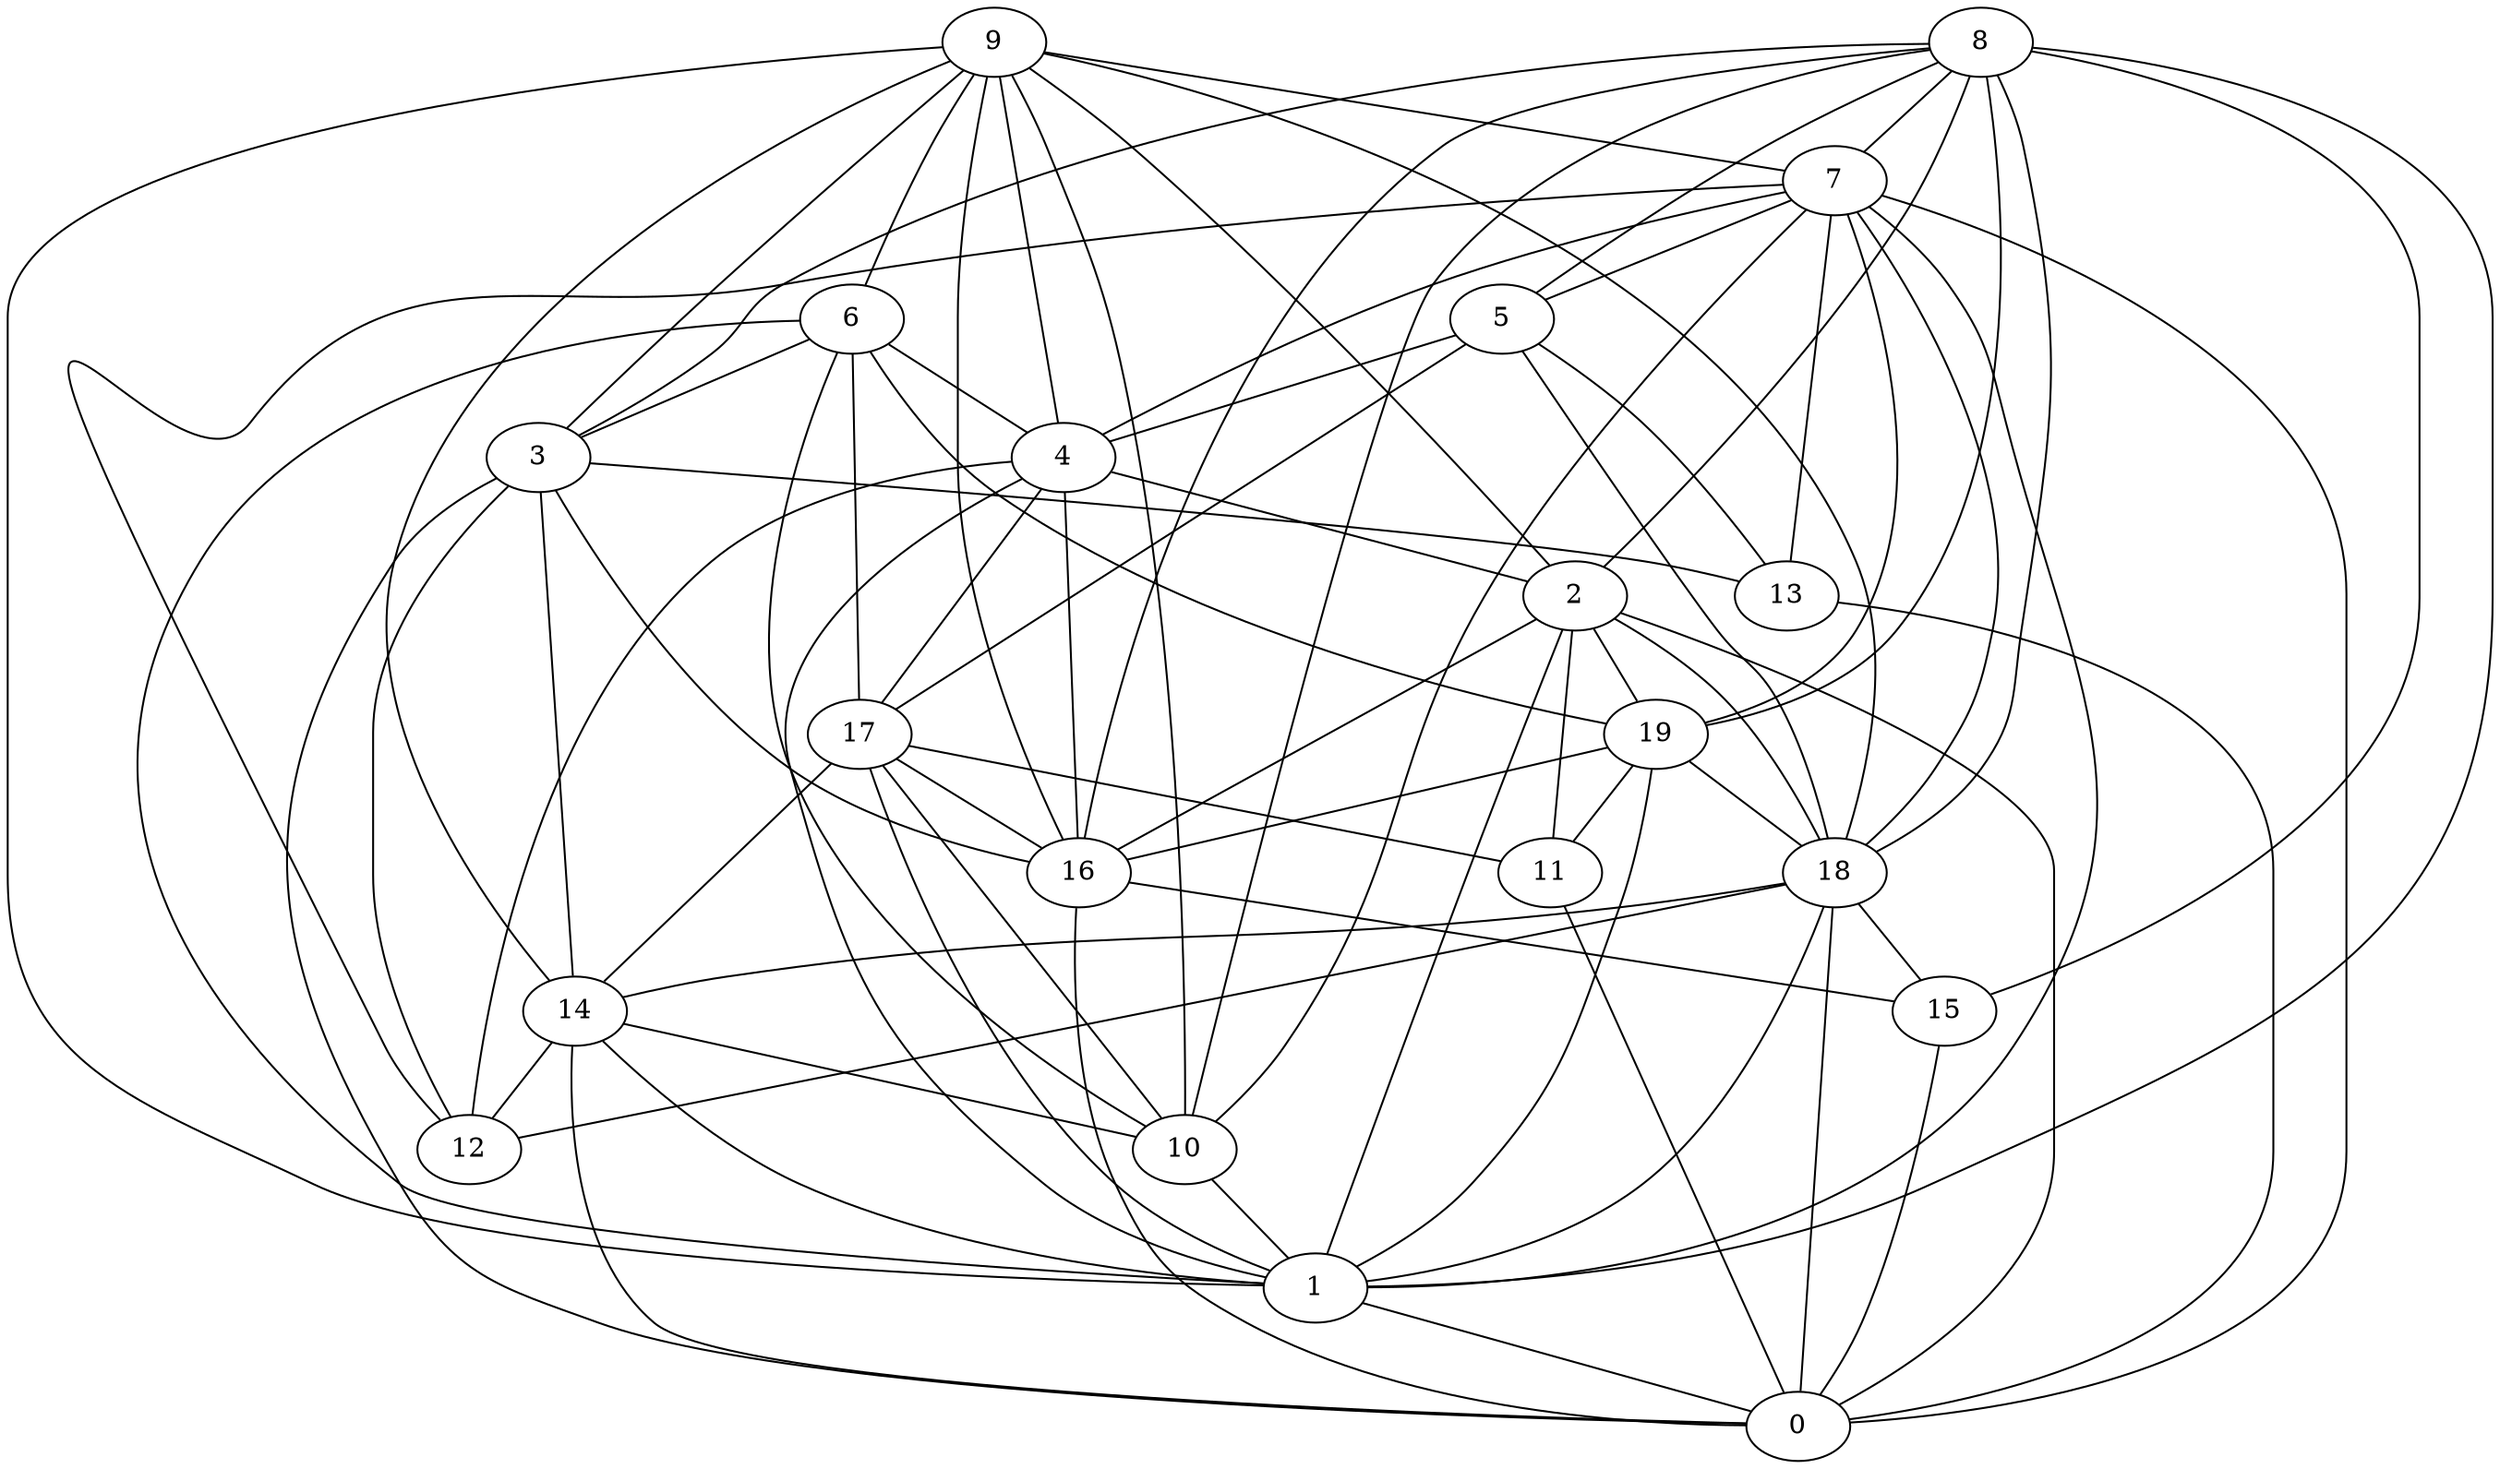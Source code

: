 digraph GG_graph {

subgraph G_graph {
edge [color = black]
"8" -> "16" [dir = none]
"8" -> "19" [dir = none]
"8" -> "5" [dir = none]
"8" -> "1" [dir = none]
"8" -> "3" [dir = none]
"8" -> "15" [dir = none]
"8" -> "7" [dir = none]
"13" -> "0" [dir = none]
"15" -> "0" [dir = none]
"3" -> "13" [dir = none]
"3" -> "0" [dir = none]
"3" -> "16" [dir = none]
"16" -> "0" [dir = none]
"16" -> "15" [dir = none]
"4" -> "16" [dir = none]
"4" -> "2" [dir = none]
"4" -> "17" [dir = none]
"4" -> "1" [dir = none]
"5" -> "17" [dir = none]
"5" -> "18" [dir = none]
"5" -> "13" [dir = none]
"7" -> "12" [dir = none]
"7" -> "10" [dir = none]
"7" -> "5" [dir = none]
"7" -> "1" [dir = none]
"7" -> "18" [dir = none]
"7" -> "4" [dir = none]
"17" -> "14" [dir = none]
"17" -> "10" [dir = none]
"17" -> "16" [dir = none]
"17" -> "11" [dir = none]
"1" -> "0" [dir = none]
"9" -> "14" [dir = none]
"9" -> "16" [dir = none]
"9" -> "7" [dir = none]
"9" -> "18" [dir = none]
"9" -> "3" [dir = none]
"9" -> "2" [dir = none]
"9" -> "6" [dir = none]
"9" -> "10" [dir = none]
"2" -> "16" [dir = none]
"2" -> "18" [dir = none]
"2" -> "19" [dir = none]
"19" -> "11" [dir = none]
"19" -> "18" [dir = none]
"6" -> "19" [dir = none]
"6" -> "4" [dir = none]
"6" -> "1" [dir = none]
"6" -> "17" [dir = none]
"14" -> "10" [dir = none]
"14" -> "12" [dir = none]
"18" -> "15" [dir = none]
"18" -> "0" [dir = none]
"18" -> "1" [dir = none]
"18" -> "12" [dir = none]
"18" -> "14" [dir = none]
"11" -> "0" [dir = none]
"14" -> "1" [dir = none]
"2" -> "1" [dir = none]
"5" -> "4" [dir = none]
"3" -> "14" [dir = none]
"10" -> "1" [dir = none]
"19" -> "1" [dir = none]
"2" -> "11" [dir = none]
"8" -> "18" [dir = none]
"2" -> "0" [dir = none]
"14" -> "0" [dir = none]
"3" -> "12" [dir = none]
"7" -> "0" [dir = none]
"8" -> "10" [dir = none]
"9" -> "1" [dir = none]
"6" -> "3" [dir = none]
"7" -> "19" [dir = none]
"8" -> "2" [dir = none]
"17" -> "1" [dir = none]
"19" -> "16" [dir = none]
"7" -> "13" [dir = none]
"4" -> "12" [dir = none]
"6" -> "10" [dir = none]
"9" -> "4" [dir = none]
}

}
